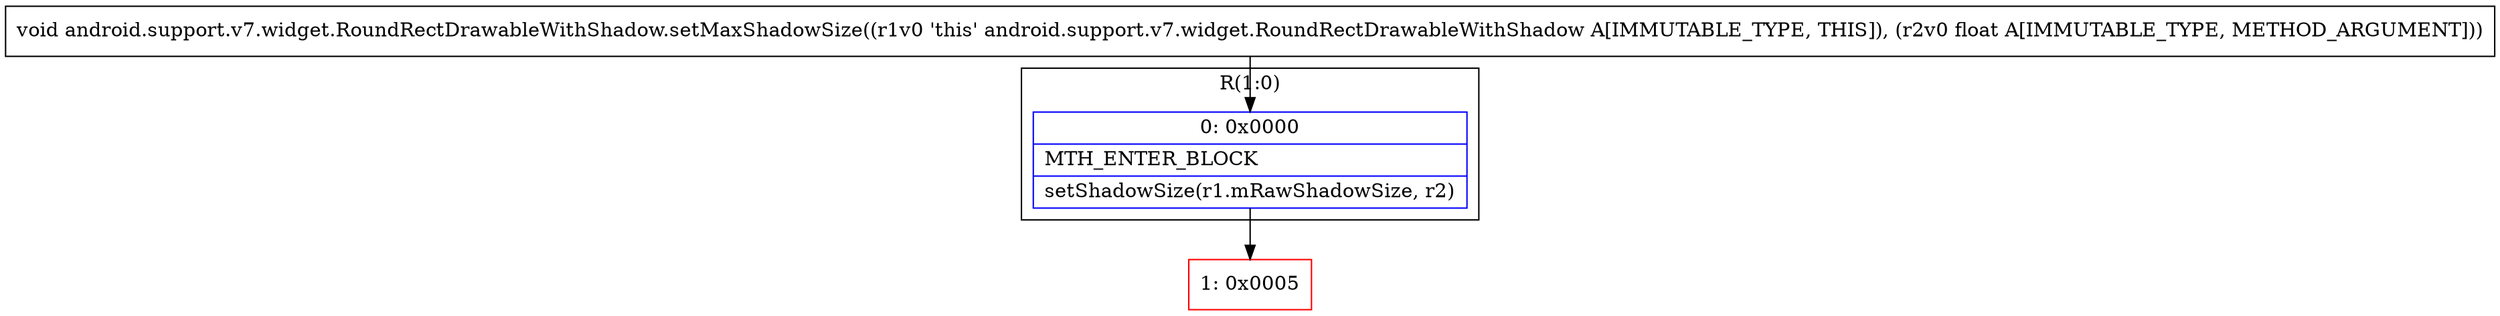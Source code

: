 digraph "CFG forandroid.support.v7.widget.RoundRectDrawableWithShadow.setMaxShadowSize(F)V" {
subgraph cluster_Region_902628431 {
label = "R(1:0)";
node [shape=record,color=blue];
Node_0 [shape=record,label="{0\:\ 0x0000|MTH_ENTER_BLOCK\l|setShadowSize(r1.mRawShadowSize, r2)\l}"];
}
Node_1 [shape=record,color=red,label="{1\:\ 0x0005}"];
MethodNode[shape=record,label="{void android.support.v7.widget.RoundRectDrawableWithShadow.setMaxShadowSize((r1v0 'this' android.support.v7.widget.RoundRectDrawableWithShadow A[IMMUTABLE_TYPE, THIS]), (r2v0 float A[IMMUTABLE_TYPE, METHOD_ARGUMENT])) }"];
MethodNode -> Node_0;
Node_0 -> Node_1;
}

